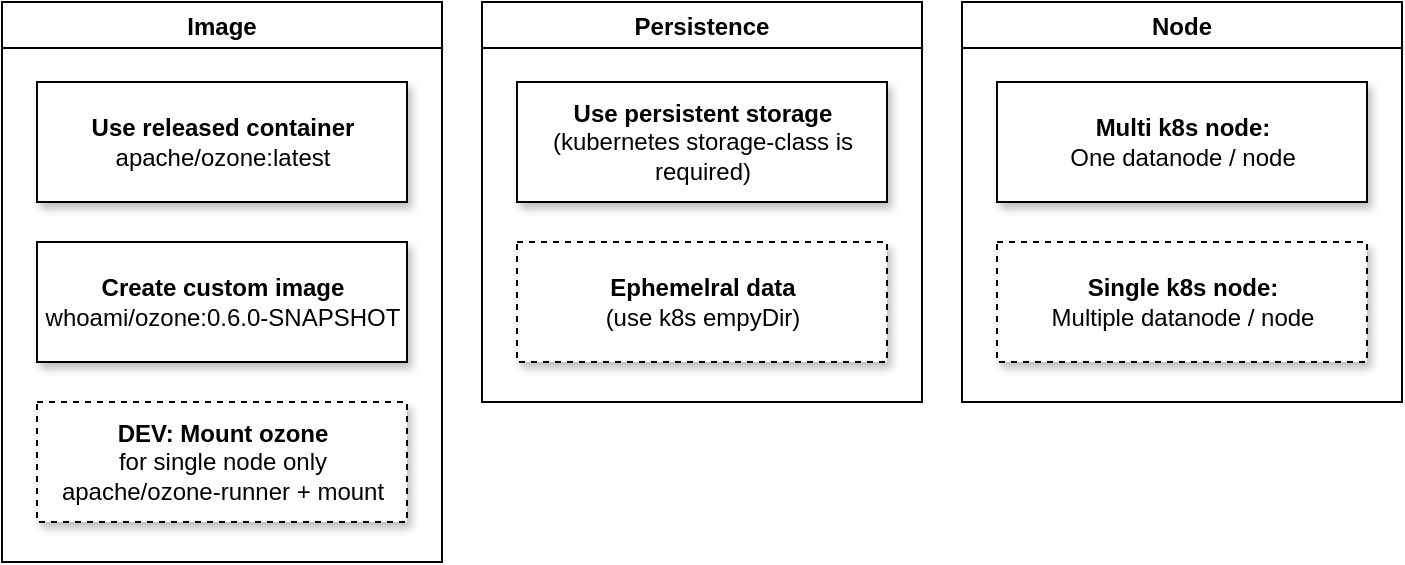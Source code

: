 <mxfile version="13.5.1" type="device" pages="2"><diagram id="bKXBJkxFYzPSpJG8UPCh" name="questionos"><mxGraphModel dx="1298" dy="632" grid="0" gridSize="10" guides="1" tooltips="1" connect="1" arrows="1" fold="1" page="1" pageScale="1" pageWidth="850" pageHeight="1100" math="0" shadow="0"><root><mxCell id="0"/><mxCell id="1" parent="0"/><mxCell id="MAAvWTxKn6UYkCZxH-LP-7" value="Image" style="swimlane;" parent="1" vertex="1"><mxGeometry x="40" y="40" width="220" height="280" as="geometry"/></mxCell><mxCell id="MAAvWTxKn6UYkCZxH-LP-8" value="Persistence" style="swimlane;" parent="1" vertex="1"><mxGeometry x="280" y="40" width="220" height="200" as="geometry"/></mxCell><mxCell id="MAAvWTxKn6UYkCZxH-LP-9" value="Node" style="swimlane;" parent="1" vertex="1"><mxGeometry x="520" y="40" width="220" height="200" as="geometry"/></mxCell><mxCell id="MAAvWTxKn6UYkCZxH-LP-10" value="&lt;b&gt;Multi k8s node:&lt;br&gt;&lt;/b&gt;One datanode / node" style="rounded=0;whiteSpace=wrap;html=1;shadow=1;" parent="MAAvWTxKn6UYkCZxH-LP-9" vertex="1"><mxGeometry x="17.5" y="40" width="185" height="60" as="geometry"/></mxCell><mxCell id="MAAvWTxKn6UYkCZxH-LP-11" value="&lt;b&gt;Single k8s node:&lt;br&gt;&lt;/b&gt;Multiple datanode / node" style="rounded=0;whiteSpace=wrap;html=1;shadow=1;dashed=1;" parent="1" vertex="1"><mxGeometry x="537.5" y="160" width="185" height="60" as="geometry"/></mxCell><mxCell id="MAAvWTxKn6UYkCZxH-LP-12" value="&lt;b&gt;Ephemelral data&lt;/b&gt;&lt;br&gt;(use k8s empyDir)" style="rounded=0;whiteSpace=wrap;html=1;shadow=1;dashed=1;" parent="1" vertex="1"><mxGeometry x="297.5" y="160" width="185" height="60" as="geometry"/></mxCell><mxCell id="MAAvWTxKn6UYkCZxH-LP-13" value="&lt;b&gt;Use persistent storage&lt;br&gt;&lt;/b&gt;(kubernetes storage-class is required)" style="rounded=0;whiteSpace=wrap;html=1;shadow=1;" parent="1" vertex="1"><mxGeometry x="297.5" y="80" width="185" height="60" as="geometry"/></mxCell><mxCell id="MAAvWTxKn6UYkCZxH-LP-14" value="&lt;b&gt;Use released container&lt;/b&gt;&lt;br&gt;apache/ozone:latest" style="rounded=0;whiteSpace=wrap;html=1;shadow=1;" parent="1" vertex="1"><mxGeometry x="57.5" y="80" width="185" height="60" as="geometry"/></mxCell><mxCell id="MAAvWTxKn6UYkCZxH-LP-15" value="&lt;b&gt;Create custom image&lt;/b&gt;&lt;br&gt;whoami/ozone:0.6.0-SNAPSHOT" style="rounded=0;whiteSpace=wrap;html=1;shadow=1;" parent="1" vertex="1"><mxGeometry x="57.5" y="160" width="185" height="60" as="geometry"/></mxCell><mxCell id="MAAvWTxKn6UYkCZxH-LP-16" value="&lt;b&gt;DEV: Mount ozone&lt;/b&gt;&lt;br&gt;for single node only&lt;br&gt;apache/ozone-runner + mount" style="rounded=0;whiteSpace=wrap;html=1;shadow=1;dashed=1;" parent="1" vertex="1"><mxGeometry x="57.5" y="240" width="185" height="60" as="geometry"/></mxCell></root></mxGraphModel></diagram><diagram id="nydRooVei0Ge10CmIlv2" name="Page-2"><mxGraphModel dx="1886" dy="936" grid="1" gridSize="10" guides="1" tooltips="1" connect="1" arrows="1" fold="1" page="1" pageScale="1" pageWidth="1169" pageHeight="827" math="0" shadow="0"><root><mxCell id="KjdrfRdBuRy4h6qNL1-c-0"/><mxCell id="KjdrfRdBuRy4h6qNL1-c-1" parent="KjdrfRdBuRy4h6qNL1-c-0"/><mxCell id="KjdrfRdBuRy4h6qNL1-c-2" value="Node 1" style="rounded=0;whiteSpace=wrap;html=1;fontSize=20;labelPosition=center;verticalLabelPosition=bottom;align=center;verticalAlign=top;" vertex="1" parent="KjdrfRdBuRy4h6qNL1-c-1"><mxGeometry x="40" y="40" width="240" height="600" as="geometry"/></mxCell><mxCell id="KjdrfRdBuRy4h6qNL1-c-4" value="scm" style="rounded=0;whiteSpace=wrap;html=1;fontSize=20;shadow=1;" vertex="1" parent="KjdrfRdBuRy4h6qNL1-c-1"><mxGeometry x="60" y="540" width="200" height="60" as="geometry"/></mxCell><mxCell id="v-5OmzvcMhBe8geASe7u-0" value="om" style="rounded=0;whiteSpace=wrap;html=1;fontSize=20;shadow=1;" vertex="1" parent="KjdrfRdBuRy4h6qNL1-c-1"><mxGeometry x="60" y="460" width="200" height="60" as="geometry"/></mxCell><mxCell id="v-5OmzvcMhBe8geASe7u-1" value="datanode1" style="rounded=0;whiteSpace=wrap;html=1;fontSize=20;shadow=1;" vertex="1" parent="KjdrfRdBuRy4h6qNL1-c-1"><mxGeometry x="60" y="383.5" width="200" height="60" as="geometry"/></mxCell><mxCell id="v-5OmzvcMhBe8geASe7u-4" value="Node 2" style="rounded=0;whiteSpace=wrap;html=1;fontSize=20;labelPosition=center;verticalLabelPosition=bottom;align=center;verticalAlign=top;" vertex="1" parent="KjdrfRdBuRy4h6qNL1-c-1"><mxGeometry x="340" y="40" width="240" height="600" as="geometry"/></mxCell><mxCell id="v-5OmzvcMhBe8geASe7u-8" value="datanode2" style="rounded=0;whiteSpace=wrap;html=1;fontSize=20;shadow=1;" vertex="1" parent="KjdrfRdBuRy4h6qNL1-c-1"><mxGeometry x="360" y="520" width="200" height="60" as="geometry"/></mxCell><mxCell id="v-5OmzvcMhBe8geASe7u-10" value="Node 3" style="rounded=0;whiteSpace=wrap;html=1;fontSize=20;labelPosition=center;verticalLabelPosition=bottom;align=center;verticalAlign=top;" vertex="1" parent="KjdrfRdBuRy4h6qNL1-c-1"><mxGeometry x="640" y="40" width="240" height="600" as="geometry"/></mxCell><mxCell id="v-5OmzvcMhBe8geASe7u-11" value="datanode3" style="rounded=0;whiteSpace=wrap;html=1;fontSize=20;shadow=1;" vertex="1" parent="KjdrfRdBuRy4h6qNL1-c-1"><mxGeometry x="660" y="560" width="200" height="60" as="geometry"/></mxCell><mxCell id="v-5OmzvcMhBe8geASe7u-12" value="" style="rounded=0;whiteSpace=wrap;html=1;shadow=0;fontSize=20;fillColor=#f8cecc;strokeColor=#b85450;" vertex="1" parent="KjdrfRdBuRy4h6qNL1-c-1"><mxGeometry x="520" y="540" width="30" height="80" as="geometry"/></mxCell></root></mxGraphModel></diagram></mxfile>